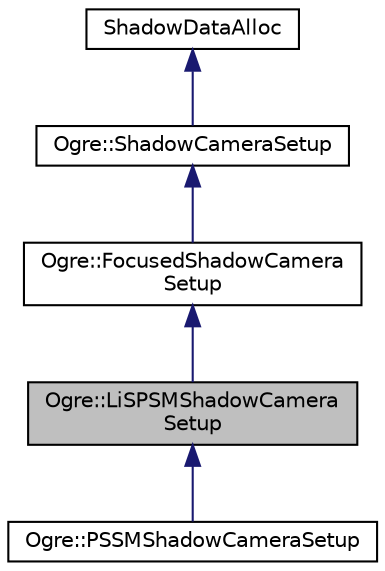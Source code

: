 digraph "Ogre::LiSPSMShadowCameraSetup"
{
  bgcolor="transparent";
  edge [fontname="Helvetica",fontsize="10",labelfontname="Helvetica",labelfontsize="10"];
  node [fontname="Helvetica",fontsize="10",shape=record];
  Node0 [label="Ogre::LiSPSMShadowCamera\lSetup",height=0.2,width=0.4,color="black", fillcolor="grey75", style="filled", fontcolor="black"];
  Node1 -> Node0 [dir="back",color="midnightblue",fontsize="10",style="solid",fontname="Helvetica"];
  Node1 [label="Ogre::FocusedShadowCamera\lSetup",height=0.2,width=0.4,color="black",URL="$class_ogre_1_1_focused_shadow_camera_setup.html",tooltip="Implements the uniform shadow mapping algorithm in focused mode. "];
  Node2 -> Node1 [dir="back",color="midnightblue",fontsize="10",style="solid",fontname="Helvetica"];
  Node2 [label="Ogre::ShadowCameraSetup",height=0.2,width=0.4,color="black",URL="$class_ogre_1_1_shadow_camera_setup.html",tooltip="This class allows you to plug in new ways to define the camera setup when rendering and projecting sh..."];
  Node3 -> Node2 [dir="back",color="midnightblue",fontsize="10",style="solid",fontname="Helvetica"];
  Node3 [label="ShadowDataAlloc",height=0.2,width=0.4,color="black",URL="$class_ogre_1_1_allocated_object.html"];
  Node0 -> Node4 [dir="back",color="midnightblue",fontsize="10",style="solid",fontname="Helvetica"];
  Node4 [label="Ogre::PSSMShadowCameraSetup",height=0.2,width=0.4,color="black",URL="$class_ogre_1_1_p_s_s_m_shadow_camera_setup.html",tooltip="Parallel Split Shadow Map (PSSM) shadow camera setup. "];
}
